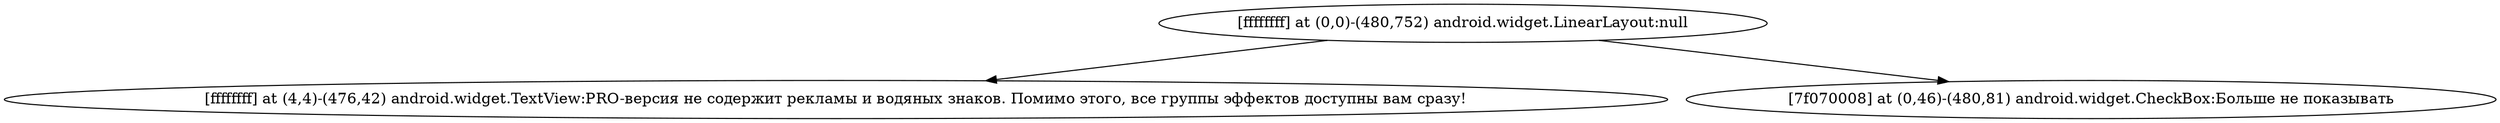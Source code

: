 strict digraph G {
  1 [ label="[ffffffff] at (0,0)-(480,752) android.widget.LinearLayout:null" ];
  2 [ label="[ffffffff] at (4,4)-(476,42) android.widget.TextView:PRO-версия не содержит рекламы и водяных знаков. Помимо этого, все группы эффектов доступны вам сразу!" ];
  3 [ label="[7f070008] at (0,46)-(480,81) android.widget.CheckBox:Больше не показывать" ];
  1 -> 2;
  1 -> 3;
}
